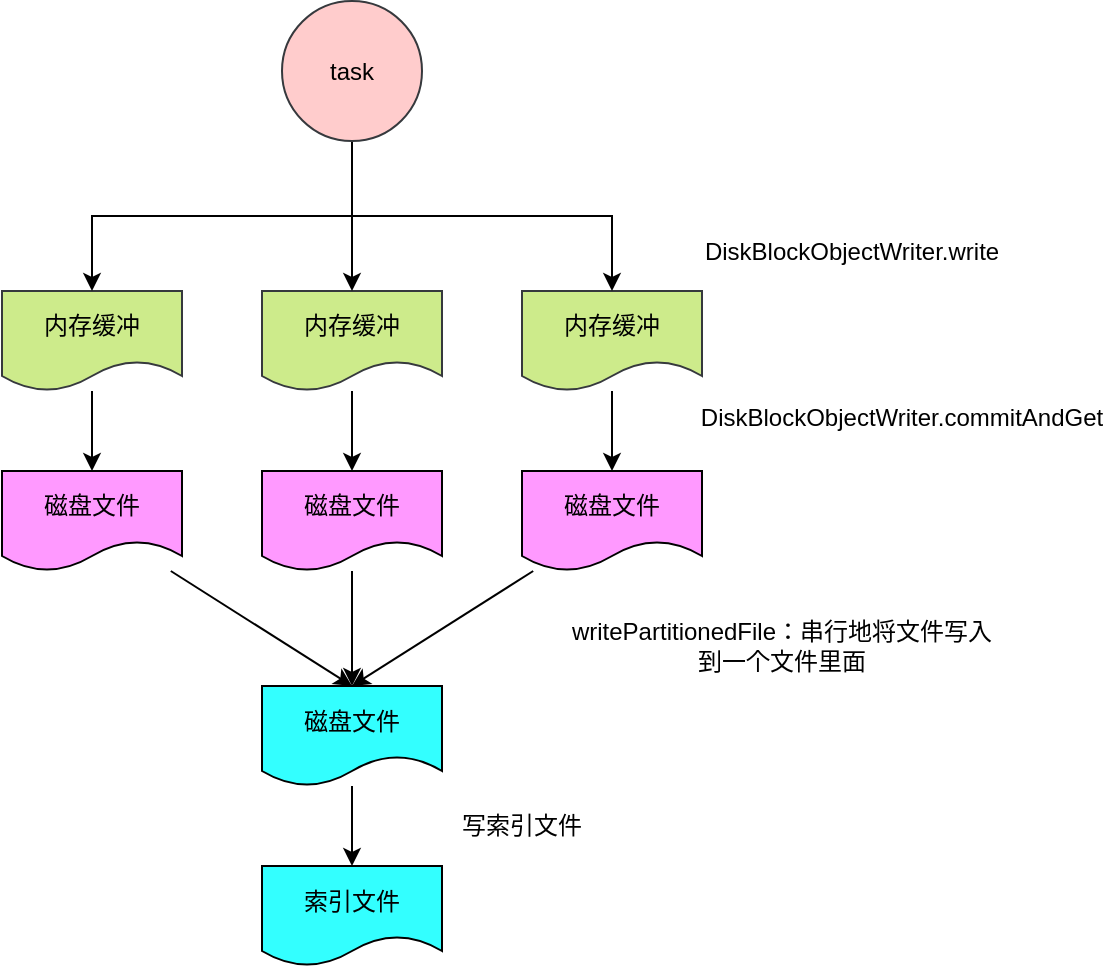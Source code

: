 <mxfile version="10.6.0" type="github"><diagram id="qYihpJOSeemHE7Hz0t47" name="Page-1"><mxGraphModel dx="1154" dy="613" grid="1" gridSize="10" guides="1" tooltips="1" connect="1" arrows="1" fold="1" page="1" pageScale="1" pageWidth="827" pageHeight="1169" math="0" shadow="0"><root><mxCell id="0"/><mxCell id="1" parent="0"/><mxCell id="cKCtqu59KMLN-QeaUyiq-17" value="" style="edgeStyle=orthogonalEdgeStyle;rounded=0;orthogonalLoop=1;jettySize=auto;html=1;" edge="1" parent="1" source="cKCtqu59KMLN-QeaUyiq-9" target="cKCtqu59KMLN-QeaUyiq-16"><mxGeometry relative="1" as="geometry"/></mxCell><mxCell id="cKCtqu59KMLN-QeaUyiq-9" value="内存缓冲" style="shape=document;whiteSpace=wrap;html=1;boundedLbl=1;fillColor=#cdeb8b;strokeColor=#36393d;" vertex="1" parent="1"><mxGeometry x="60" y="312.5" width="90" height="50" as="geometry"/></mxCell><mxCell id="cKCtqu59KMLN-QeaUyiq-40" style="rounded=0;orthogonalLoop=1;jettySize=auto;html=1;entryX=0.5;entryY=0;entryDx=0;entryDy=0;" edge="1" parent="1" source="cKCtqu59KMLN-QeaUyiq-16" target="cKCtqu59KMLN-QeaUyiq-38"><mxGeometry relative="1" as="geometry"/></mxCell><mxCell id="cKCtqu59KMLN-QeaUyiq-16" value="磁盘文件" style="shape=document;whiteSpace=wrap;html=1;boundedLbl=1;fillColor=#FF99FF;" vertex="1" parent="1"><mxGeometry x="60" y="402.5" width="90" height="50" as="geometry"/></mxCell><mxCell id="cKCtqu59KMLN-QeaUyiq-20" value="" style="edgeStyle=orthogonalEdgeStyle;rounded=0;orthogonalLoop=1;jettySize=auto;html=1;" edge="1" parent="1" source="cKCtqu59KMLN-QeaUyiq-10" target="cKCtqu59KMLN-QeaUyiq-18"><mxGeometry relative="1" as="geometry"/></mxCell><mxCell id="cKCtqu59KMLN-QeaUyiq-10" value="&lt;span&gt;内存缓冲&lt;/span&gt;" style="shape=document;whiteSpace=wrap;html=1;boundedLbl=1;fillColor=#cdeb8b;strokeColor=#36393d;" vertex="1" parent="1"><mxGeometry x="190" y="312.5" width="90" height="50" as="geometry"/></mxCell><mxCell id="cKCtqu59KMLN-QeaUyiq-21" value="" style="edgeStyle=orthogonalEdgeStyle;rounded=0;orthogonalLoop=1;jettySize=auto;html=1;" edge="1" parent="1" source="cKCtqu59KMLN-QeaUyiq-11" target="cKCtqu59KMLN-QeaUyiq-19"><mxGeometry relative="1" as="geometry"/></mxCell><mxCell id="cKCtqu59KMLN-QeaUyiq-11" value="&lt;span&gt;内存缓冲&lt;/span&gt;" style="shape=document;whiteSpace=wrap;html=1;boundedLbl=1;fillColor=#cdeb8b;strokeColor=#36393d;" vertex="1" parent="1"><mxGeometry x="320" y="312.5" width="90" height="50" as="geometry"/></mxCell><mxCell id="cKCtqu59KMLN-QeaUyiq-39" value="" style="edgeStyle=orthogonalEdgeStyle;rounded=0;orthogonalLoop=1;jettySize=auto;html=1;" edge="1" parent="1" source="cKCtqu59KMLN-QeaUyiq-18" target="cKCtqu59KMLN-QeaUyiq-38"><mxGeometry relative="1" as="geometry"/></mxCell><mxCell id="cKCtqu59KMLN-QeaUyiq-18" value="磁盘文件" style="shape=document;whiteSpace=wrap;html=1;boundedLbl=1;fillColor=#FF99FF;" vertex="1" parent="1"><mxGeometry x="190" y="402.5" width="90" height="50" as="geometry"/></mxCell><mxCell id="cKCtqu59KMLN-QeaUyiq-50" value="" style="edgeStyle=none;rounded=0;orthogonalLoop=1;jettySize=auto;html=1;" edge="1" parent="1" source="cKCtqu59KMLN-QeaUyiq-38" target="cKCtqu59KMLN-QeaUyiq-49"><mxGeometry relative="1" as="geometry"/></mxCell><mxCell id="cKCtqu59KMLN-QeaUyiq-38" value="磁盘文件" style="shape=document;whiteSpace=wrap;html=1;boundedLbl=1;fillColor=#33FFFF;" vertex="1" parent="1"><mxGeometry x="190" y="510" width="90" height="50" as="geometry"/></mxCell><mxCell id="cKCtqu59KMLN-QeaUyiq-49" value="索引文件" style="shape=document;whiteSpace=wrap;html=1;boundedLbl=1;fillColor=#33FFFF;" vertex="1" parent="1"><mxGeometry x="190" y="600" width="90" height="50" as="geometry"/></mxCell><mxCell id="cKCtqu59KMLN-QeaUyiq-41" style="edgeStyle=none;rounded=0;orthogonalLoop=1;jettySize=auto;html=1;entryX=0.5;entryY=0;entryDx=0;entryDy=0;" edge="1" parent="1" source="cKCtqu59KMLN-QeaUyiq-19" target="cKCtqu59KMLN-QeaUyiq-38"><mxGeometry relative="1" as="geometry"/></mxCell><mxCell id="cKCtqu59KMLN-QeaUyiq-19" value="磁盘文件" style="shape=document;whiteSpace=wrap;html=1;boundedLbl=1;fillColor=#FF99FF;" vertex="1" parent="1"><mxGeometry x="320" y="402.5" width="90" height="50" as="geometry"/></mxCell><mxCell id="cKCtqu59KMLN-QeaUyiq-29" value="" style="edgeStyle=orthogonalEdgeStyle;rounded=0;orthogonalLoop=1;jettySize=auto;html=1;" edge="1" parent="1" source="cKCtqu59KMLN-QeaUyiq-25" target="cKCtqu59KMLN-QeaUyiq-10"><mxGeometry relative="1" as="geometry"/></mxCell><mxCell id="cKCtqu59KMLN-QeaUyiq-30" style="edgeStyle=orthogonalEdgeStyle;rounded=0;orthogonalLoop=1;jettySize=auto;html=1;exitX=0.5;exitY=1;exitDx=0;exitDy=0;entryX=0.5;entryY=0;entryDx=0;entryDy=0;" edge="1" parent="1" source="cKCtqu59KMLN-QeaUyiq-25" target="cKCtqu59KMLN-QeaUyiq-9"><mxGeometry relative="1" as="geometry"/></mxCell><mxCell id="cKCtqu59KMLN-QeaUyiq-31" style="edgeStyle=orthogonalEdgeStyle;rounded=0;orthogonalLoop=1;jettySize=auto;html=1;exitX=0.5;exitY=1;exitDx=0;exitDy=0;entryX=0.5;entryY=0;entryDx=0;entryDy=0;" edge="1" parent="1" source="cKCtqu59KMLN-QeaUyiq-25" target="cKCtqu59KMLN-QeaUyiq-11"><mxGeometry relative="1" as="geometry"/></mxCell><mxCell id="cKCtqu59KMLN-QeaUyiq-25" value="task" style="ellipse;whiteSpace=wrap;html=1;aspect=fixed;strokeColor=#36393d;fillColor=#ffcccc;" vertex="1" parent="1"><mxGeometry x="200" y="167.5" width="70" height="70" as="geometry"/></mxCell><mxCell id="cKCtqu59KMLN-QeaUyiq-33" value="&lt;span&gt;DiskBlockObjectWriter.write&lt;br&gt;&lt;br&gt;&lt;/span&gt;" style="text;html=1;strokeColor=none;fillColor=none;align=center;verticalAlign=middle;whiteSpace=wrap;rounded=0;" vertex="1" parent="1"><mxGeometry x="420" y="290" width="130" height="20" as="geometry"/></mxCell><mxCell id="cKCtqu59KMLN-QeaUyiq-36" value="&lt;span&gt;DiskBlockObjectWriter.&lt;/span&gt;&lt;span&gt;commitAndGet&lt;/span&gt;&lt;span&gt;&lt;br&gt;&lt;/span&gt;&lt;span&gt;&lt;br&gt;&lt;/span&gt;" style="text;html=1;strokeColor=none;fillColor=none;align=center;verticalAlign=middle;whiteSpace=wrap;rounded=0;" vertex="1" parent="1"><mxGeometry x="450" y="373" width="120" height="20" as="geometry"/></mxCell><mxCell id="cKCtqu59KMLN-QeaUyiq-47" value="&lt;span&gt;writePartitionedFile：串行地将文件写入到一个文件里面&lt;br&gt;&lt;/span&gt;" style="text;html=1;strokeColor=none;fillColor=none;align=center;verticalAlign=middle;whiteSpace=wrap;rounded=0;" vertex="1" parent="1"><mxGeometry x="340" y="480" width="220" height="20" as="geometry"/></mxCell><mxCell id="cKCtqu59KMLN-QeaUyiq-48" style="edgeStyle=none;rounded=0;orthogonalLoop=1;jettySize=auto;html=1;exitX=0.5;exitY=0;exitDx=0;exitDy=0;" edge="1" parent="1" source="cKCtqu59KMLN-QeaUyiq-33" target="cKCtqu59KMLN-QeaUyiq-33"><mxGeometry relative="1" as="geometry"/></mxCell><mxCell id="cKCtqu59KMLN-QeaUyiq-51" value="&lt;span&gt;写索引文件&lt;br&gt;&lt;/span&gt;" style="text;html=1;strokeColor=none;fillColor=none;align=center;verticalAlign=middle;whiteSpace=wrap;rounded=0;" vertex="1" parent="1"><mxGeometry x="265" y="570" width="110" height="20" as="geometry"/></mxCell></root></mxGraphModel></diagram></mxfile>